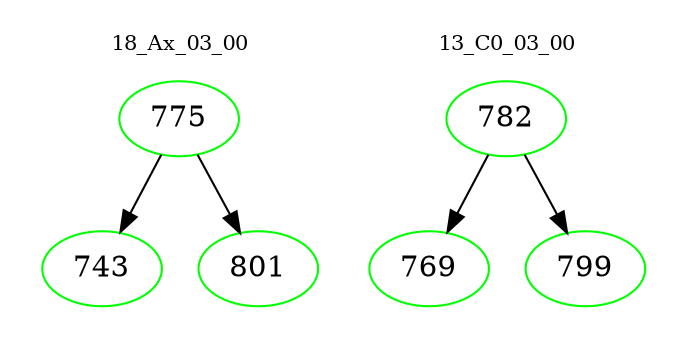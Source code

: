 digraph{
subgraph cluster_0 {
color = white
label = "18_Ax_03_00";
fontsize=10;
T0_775 [label="775", color="green"]
T0_775 -> T0_743 [color="black"]
T0_743 [label="743", color="green"]
T0_775 -> T0_801 [color="black"]
T0_801 [label="801", color="green"]
}
subgraph cluster_1 {
color = white
label = "13_C0_03_00";
fontsize=10;
T1_782 [label="782", color="green"]
T1_782 -> T1_769 [color="black"]
T1_769 [label="769", color="green"]
T1_782 -> T1_799 [color="black"]
T1_799 [label="799", color="green"]
}
}

